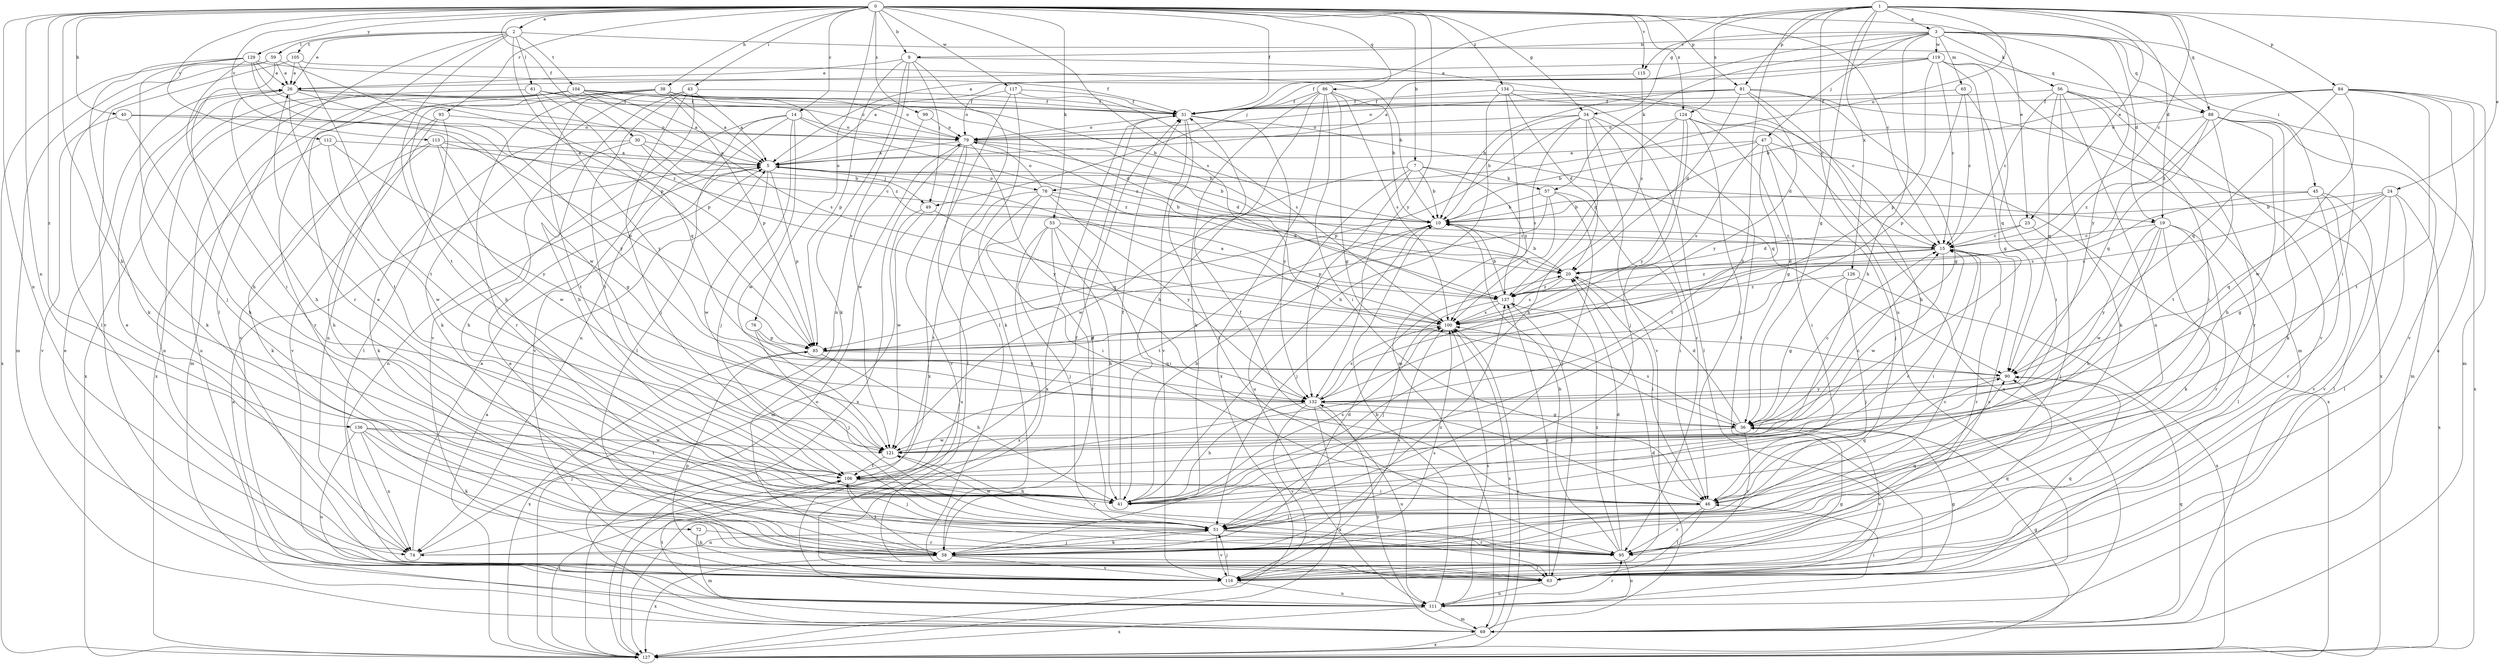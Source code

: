 strict digraph  {
0;
1;
2;
3;
5;
7;
9;
10;
14;
15;
19;
20;
23;
24;
26;
30;
31;
34;
36;
38;
40;
41;
43;
45;
46;
47;
49;
51;
53;
56;
57;
58;
59;
61;
63;
65;
69;
72;
74;
76;
78;
79;
81;
84;
85;
86;
88;
90;
93;
95;
99;
100;
104;
105;
106;
111;
112;
113;
115;
116;
117;
119;
121;
124;
126;
127;
129;
132;
134;
136;
137;
0 -> 2  [label=a];
0 -> 7  [label=b];
0 -> 9  [label=b];
0 -> 14  [label=c];
0 -> 15  [label=c];
0 -> 23  [label=e];
0 -> 30  [label=f];
0 -> 31  [label=f];
0 -> 34  [label=g];
0 -> 38  [label=h];
0 -> 40  [label=h];
0 -> 41  [label=h];
0 -> 43  [label=i];
0 -> 53  [label=k];
0 -> 72  [label=n];
0 -> 74  [label=n];
0 -> 76  [label=o];
0 -> 81  [label=p];
0 -> 86  [label=q];
0 -> 93  [label=r];
0 -> 99  [label=s];
0 -> 100  [label=s];
0 -> 112  [label=v];
0 -> 113  [label=v];
0 -> 115  [label=v];
0 -> 117  [label=w];
0 -> 124  [label=x];
0 -> 129  [label=y];
0 -> 132  [label=y];
0 -> 134  [label=z];
0 -> 136  [label=z];
1 -> 3  [label=a];
1 -> 5  [label=a];
1 -> 15  [label=c];
1 -> 19  [label=d];
1 -> 23  [label=e];
1 -> 24  [label=e];
1 -> 34  [label=g];
1 -> 36  [label=g];
1 -> 41  [label=h];
1 -> 78  [label=o];
1 -> 81  [label=p];
1 -> 84  [label=p];
1 -> 88  [label=q];
1 -> 111  [label=u];
1 -> 124  [label=x];
1 -> 126  [label=x];
2 -> 26  [label=e];
2 -> 59  [label=l];
2 -> 61  [label=l];
2 -> 63  [label=l];
2 -> 85  [label=p];
2 -> 88  [label=q];
2 -> 95  [label=r];
2 -> 104  [label=t];
2 -> 105  [label=t];
2 -> 106  [label=t];
3 -> 9  [label=b];
3 -> 19  [label=d];
3 -> 41  [label=h];
3 -> 45  [label=i];
3 -> 46  [label=i];
3 -> 47  [label=j];
3 -> 49  [label=j];
3 -> 56  [label=k];
3 -> 57  [label=k];
3 -> 65  [label=m];
3 -> 88  [label=q];
3 -> 115  [label=v];
3 -> 119  [label=w];
3 -> 132  [label=y];
5 -> 10  [label=b];
5 -> 19  [label=d];
5 -> 49  [label=j];
5 -> 74  [label=n];
5 -> 78  [label=o];
5 -> 85  [label=p];
5 -> 121  [label=w];
7 -> 10  [label=b];
7 -> 57  [label=k];
7 -> 111  [label=u];
7 -> 121  [label=w];
7 -> 132  [label=y];
7 -> 137  [label=z];
9 -> 15  [label=c];
9 -> 26  [label=e];
9 -> 49  [label=j];
9 -> 58  [label=k];
9 -> 63  [label=l];
9 -> 74  [label=n];
9 -> 85  [label=p];
10 -> 15  [label=c];
10 -> 51  [label=j];
10 -> 106  [label=t];
14 -> 51  [label=j];
14 -> 63  [label=l];
14 -> 74  [label=n];
14 -> 79  [label=o];
14 -> 116  [label=v];
14 -> 121  [label=w];
14 -> 137  [label=z];
15 -> 20  [label=d];
15 -> 46  [label=i];
15 -> 95  [label=r];
15 -> 121  [label=w];
15 -> 137  [label=z];
19 -> 15  [label=c];
19 -> 41  [label=h];
19 -> 58  [label=k];
19 -> 63  [label=l];
19 -> 95  [label=r];
19 -> 121  [label=w];
19 -> 132  [label=y];
20 -> 10  [label=b];
20 -> 46  [label=i];
20 -> 100  [label=s];
20 -> 137  [label=z];
23 -> 15  [label=c];
23 -> 20  [label=d];
23 -> 51  [label=j];
24 -> 10  [label=b];
24 -> 36  [label=g];
24 -> 63  [label=l];
24 -> 90  [label=q];
24 -> 100  [label=s];
24 -> 116  [label=v];
24 -> 127  [label=x];
26 -> 31  [label=f];
26 -> 41  [label=h];
26 -> 58  [label=k];
26 -> 106  [label=t];
26 -> 132  [label=y];
26 -> 137  [label=z];
30 -> 5  [label=a];
30 -> 15  [label=c];
30 -> 41  [label=h];
30 -> 58  [label=k];
30 -> 100  [label=s];
31 -> 79  [label=o];
31 -> 90  [label=q];
31 -> 95  [label=r];
31 -> 116  [label=v];
31 -> 127  [label=x];
31 -> 132  [label=y];
34 -> 10  [label=b];
34 -> 41  [label=h];
34 -> 63  [label=l];
34 -> 79  [label=o];
34 -> 85  [label=p];
34 -> 95  [label=r];
34 -> 100  [label=s];
34 -> 116  [label=v];
36 -> 15  [label=c];
36 -> 20  [label=d];
36 -> 95  [label=r];
36 -> 100  [label=s];
36 -> 116  [label=v];
36 -> 121  [label=w];
38 -> 5  [label=a];
38 -> 31  [label=f];
38 -> 41  [label=h];
38 -> 79  [label=o];
38 -> 85  [label=p];
38 -> 95  [label=r];
38 -> 106  [label=t];
38 -> 116  [label=v];
38 -> 137  [label=z];
40 -> 41  [label=h];
40 -> 79  [label=o];
40 -> 85  [label=p];
40 -> 116  [label=v];
41 -> 10  [label=b];
41 -> 15  [label=c];
41 -> 26  [label=e];
41 -> 31  [label=f];
41 -> 100  [label=s];
43 -> 5  [label=a];
43 -> 31  [label=f];
43 -> 41  [label=h];
43 -> 51  [label=j];
43 -> 58  [label=k];
43 -> 106  [label=t];
43 -> 116  [label=v];
45 -> 10  [label=b];
45 -> 63  [label=l];
45 -> 95  [label=r];
45 -> 100  [label=s];
45 -> 116  [label=v];
46 -> 31  [label=f];
46 -> 51  [label=j];
46 -> 63  [label=l];
46 -> 90  [label=q];
46 -> 95  [label=r];
47 -> 5  [label=a];
47 -> 10  [label=b];
47 -> 46  [label=i];
47 -> 51  [label=j];
47 -> 100  [label=s];
47 -> 106  [label=t];
47 -> 127  [label=x];
49 -> 69  [label=m];
49 -> 90  [label=q];
49 -> 121  [label=w];
51 -> 58  [label=k];
51 -> 63  [label=l];
51 -> 74  [label=n];
51 -> 95  [label=r];
51 -> 116  [label=v];
51 -> 121  [label=w];
53 -> 15  [label=c];
53 -> 41  [label=h];
53 -> 46  [label=i];
53 -> 51  [label=j];
53 -> 95  [label=r];
53 -> 127  [label=x];
56 -> 15  [label=c];
56 -> 31  [label=f];
56 -> 46  [label=i];
56 -> 58  [label=k];
56 -> 74  [label=n];
56 -> 90  [label=q];
56 -> 95  [label=r];
56 -> 116  [label=v];
57 -> 10  [label=b];
57 -> 46  [label=i];
57 -> 51  [label=j];
57 -> 85  [label=p];
57 -> 100  [label=s];
58 -> 5  [label=a];
58 -> 15  [label=c];
58 -> 20  [label=d];
58 -> 31  [label=f];
58 -> 51  [label=j];
58 -> 63  [label=l];
58 -> 90  [label=q];
58 -> 100  [label=s];
58 -> 106  [label=t];
58 -> 116  [label=v];
58 -> 127  [label=x];
58 -> 137  [label=z];
59 -> 26  [label=e];
59 -> 41  [label=h];
59 -> 63  [label=l];
59 -> 69  [label=m];
59 -> 85  [label=p];
61 -> 31  [label=f];
61 -> 79  [label=o];
61 -> 90  [label=q];
61 -> 127  [label=x];
61 -> 132  [label=y];
63 -> 36  [label=g];
63 -> 90  [label=q];
63 -> 111  [label=u];
63 -> 137  [label=z];
65 -> 15  [label=c];
65 -> 31  [label=f];
65 -> 46  [label=i];
65 -> 85  [label=p];
69 -> 5  [label=a];
69 -> 20  [label=d];
69 -> 36  [label=g];
69 -> 90  [label=q];
69 -> 100  [label=s];
69 -> 127  [label=x];
69 -> 132  [label=y];
72 -> 58  [label=k];
72 -> 69  [label=m];
72 -> 95  [label=r];
74 -> 5  [label=a];
74 -> 26  [label=e];
74 -> 31  [label=f];
76 -> 51  [label=j];
76 -> 85  [label=p];
76 -> 132  [label=y];
78 -> 10  [label=b];
78 -> 20  [label=d];
78 -> 46  [label=i];
78 -> 79  [label=o];
78 -> 106  [label=t];
78 -> 111  [label=u];
78 -> 132  [label=y];
79 -> 5  [label=a];
79 -> 10  [label=b];
79 -> 20  [label=d];
79 -> 63  [label=l];
79 -> 116  [label=v];
79 -> 127  [label=x];
79 -> 132  [label=y];
81 -> 10  [label=b];
81 -> 20  [label=d];
81 -> 31  [label=f];
81 -> 36  [label=g];
81 -> 41  [label=h];
81 -> 79  [label=o];
81 -> 127  [label=x];
81 -> 132  [label=y];
84 -> 10  [label=b];
84 -> 20  [label=d];
84 -> 31  [label=f];
84 -> 69  [label=m];
84 -> 90  [label=q];
84 -> 106  [label=t];
84 -> 111  [label=u];
84 -> 116  [label=v];
84 -> 121  [label=w];
85 -> 41  [label=h];
85 -> 90  [label=q];
85 -> 127  [label=x];
86 -> 10  [label=b];
86 -> 31  [label=f];
86 -> 36  [label=g];
86 -> 41  [label=h];
86 -> 46  [label=i];
86 -> 58  [label=k];
86 -> 100  [label=s];
86 -> 127  [label=x];
88 -> 41  [label=h];
88 -> 58  [label=k];
88 -> 69  [label=m];
88 -> 79  [label=o];
88 -> 90  [label=q];
88 -> 106  [label=t];
88 -> 127  [label=x];
88 -> 137  [label=z];
90 -> 132  [label=y];
93 -> 63  [label=l];
93 -> 74  [label=n];
93 -> 79  [label=o];
93 -> 116  [label=v];
95 -> 10  [label=b];
95 -> 15  [label=c];
95 -> 20  [label=d];
95 -> 111  [label=u];
95 -> 137  [label=z];
99 -> 79  [label=o];
99 -> 121  [label=w];
100 -> 5  [label=a];
100 -> 85  [label=p];
104 -> 5  [label=a];
104 -> 10  [label=b];
104 -> 20  [label=d];
104 -> 31  [label=f];
104 -> 69  [label=m];
104 -> 95  [label=r];
104 -> 100  [label=s];
104 -> 111  [label=u];
104 -> 127  [label=x];
105 -> 10  [label=b];
105 -> 26  [label=e];
105 -> 106  [label=t];
105 -> 116  [label=v];
106 -> 41  [label=h];
106 -> 46  [label=i];
106 -> 51  [label=j];
111 -> 10  [label=b];
111 -> 26  [label=e];
111 -> 46  [label=i];
111 -> 69  [label=m];
111 -> 95  [label=r];
111 -> 100  [label=s];
111 -> 106  [label=t];
111 -> 127  [label=x];
112 -> 5  [label=a];
112 -> 74  [label=n];
112 -> 121  [label=w];
112 -> 132  [label=y];
113 -> 5  [label=a];
113 -> 10  [label=b];
113 -> 36  [label=g];
113 -> 41  [label=h];
113 -> 58  [label=k];
113 -> 121  [label=w];
115 -> 5  [label=a];
115 -> 137  [label=z];
116 -> 36  [label=g];
116 -> 51  [label=j];
116 -> 85  [label=p];
116 -> 90  [label=q];
116 -> 100  [label=s];
116 -> 111  [label=u];
117 -> 31  [label=f];
117 -> 58  [label=k];
117 -> 79  [label=o];
117 -> 100  [label=s];
117 -> 127  [label=x];
119 -> 5  [label=a];
119 -> 15  [label=c];
119 -> 26  [label=e];
119 -> 31  [label=f];
119 -> 36  [label=g];
119 -> 69  [label=m];
119 -> 85  [label=p];
119 -> 90  [label=q];
121 -> 15  [label=c];
121 -> 95  [label=r];
121 -> 106  [label=t];
124 -> 36  [label=g];
124 -> 46  [label=i];
124 -> 51  [label=j];
124 -> 79  [label=o];
124 -> 127  [label=x];
124 -> 132  [label=y];
124 -> 137  [label=z];
126 -> 36  [label=g];
126 -> 51  [label=j];
126 -> 127  [label=x];
126 -> 137  [label=z];
127 -> 5  [label=a];
127 -> 79  [label=o];
127 -> 100  [label=s];
127 -> 106  [label=t];
129 -> 26  [label=e];
129 -> 31  [label=f];
129 -> 46  [label=i];
129 -> 51  [label=j];
129 -> 58  [label=k];
129 -> 121  [label=w];
129 -> 127  [label=x];
129 -> 137  [label=z];
132 -> 36  [label=g];
132 -> 41  [label=h];
132 -> 100  [label=s];
132 -> 111  [label=u];
132 -> 116  [label=v];
132 -> 127  [label=x];
134 -> 15  [label=c];
134 -> 20  [label=d];
134 -> 31  [label=f];
134 -> 41  [label=h];
134 -> 63  [label=l];
134 -> 69  [label=m];
136 -> 51  [label=j];
136 -> 58  [label=k];
136 -> 74  [label=n];
136 -> 106  [label=t];
136 -> 111  [label=u];
136 -> 121  [label=w];
137 -> 10  [label=b];
137 -> 51  [label=j];
137 -> 63  [label=l];
137 -> 100  [label=s];
}
